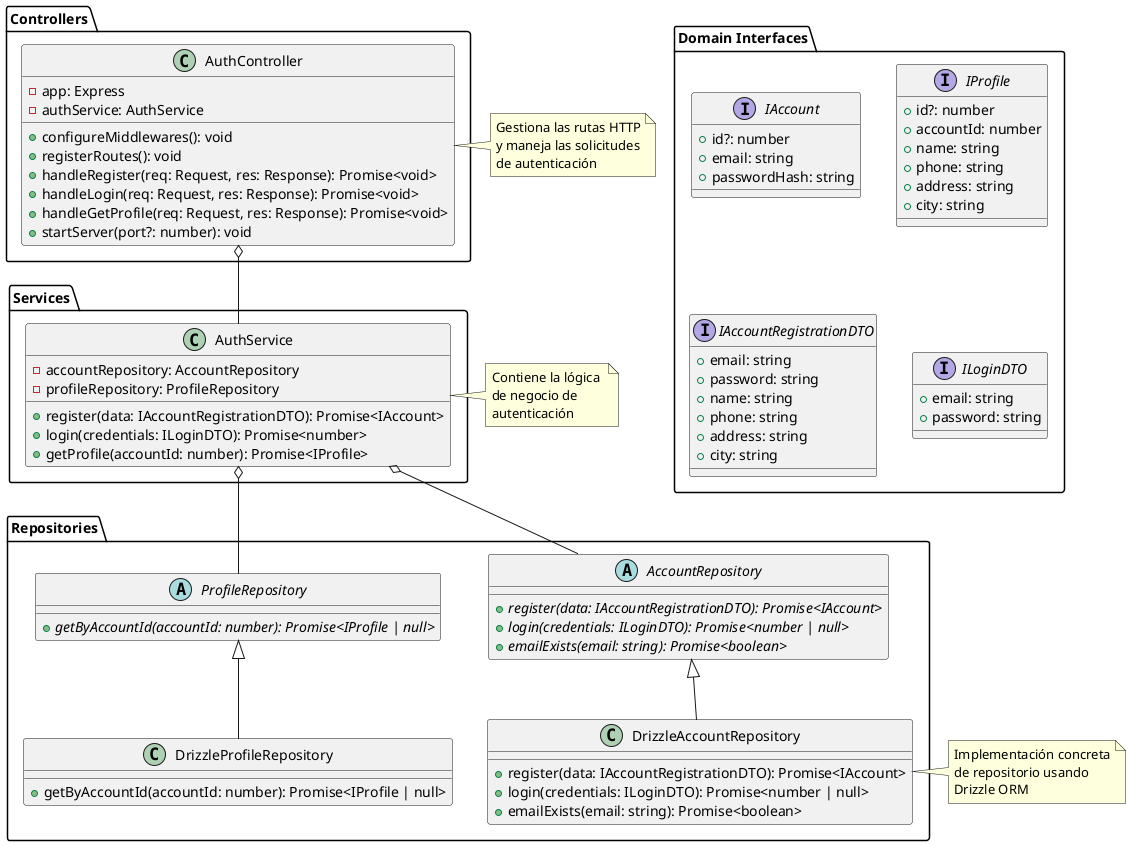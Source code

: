 @startuml

package "Domain Interfaces" {
    interface IAccount {
        +id?: number
        +email: string
        +passwordHash: string
    }

    interface IProfile {
        +id?: number
        +accountId: number
        +name: string
        +phone: string
        +address: string
        +city: string 
    }

    interface IAccountRegistrationDTO {
        +email: string
        +password: string
        +name: string
        +phone: string
        +address: string 
        +city: string 
    }

    interface ILoginDTO {
        +email: string
        +password: string
    }
}

package "Repositories" {
    abstract class AccountRepository {
        +{abstract} register(data: IAccountRegistrationDTO): Promise<IAccount>
        +{abstract} login(credentials: ILoginDTO): Promise<number | null>
        +{abstract} emailExists(email: string): Promise<boolean>
    }

    abstract class ProfileRepository {
        +{abstract} getByAccountId(accountId: number): Promise<IProfile | null>
    }

    class DrizzleAccountRepository {
        +register(data: IAccountRegistrationDTO): Promise<IAccount>
        +login(credentials: ILoginDTO): Promise<number | null>
        +emailExists(email: string): Promise<boolean>
    }

    class DrizzleProfileRepository {
        +getByAccountId(accountId: number): Promise<IProfile | null>
    }
}

package "Services" {
    class AuthService {
        -accountRepository: AccountRepository
        -profileRepository: ProfileRepository
        +register(data: IAccountRegistrationDTO): Promise<IAccount>
        +login(credentials: ILoginDTO): Promise<number>
        +getProfile(accountId: number): Promise<IProfile>
    }
}

package "Controllers" {
    class AuthController {
        -app: Express
        -authService: AuthService
        +configureMiddlewares(): void
        +registerRoutes(): void
        +handleRegister(req: Request, res: Response): Promise<void>
        +handleLogin(req: Request, res: Response): Promise<void>
        +handleGetProfile(req: Request, res: Response): Promise<void>
        +startServer(port?: number): void
    }
}

' Relationships
AccountRepository <|-- DrizzleAccountRepository
ProfileRepository <|-- DrizzleProfileRepository

AuthService o-- AccountRepository
AuthService o-- ProfileRepository

AuthController o-- AuthService

note right of AuthController
  Gestiona las rutas HTTP
  y maneja las solicitudes
  de autenticación
end note

note right of AuthService
  Contiene la lógica 
  de negocio de 
  autenticación
end note

note right of DrizzleAccountRepository
  Implementación concreta
  de repositorio usando
  Drizzle ORM
end note

@enduml
